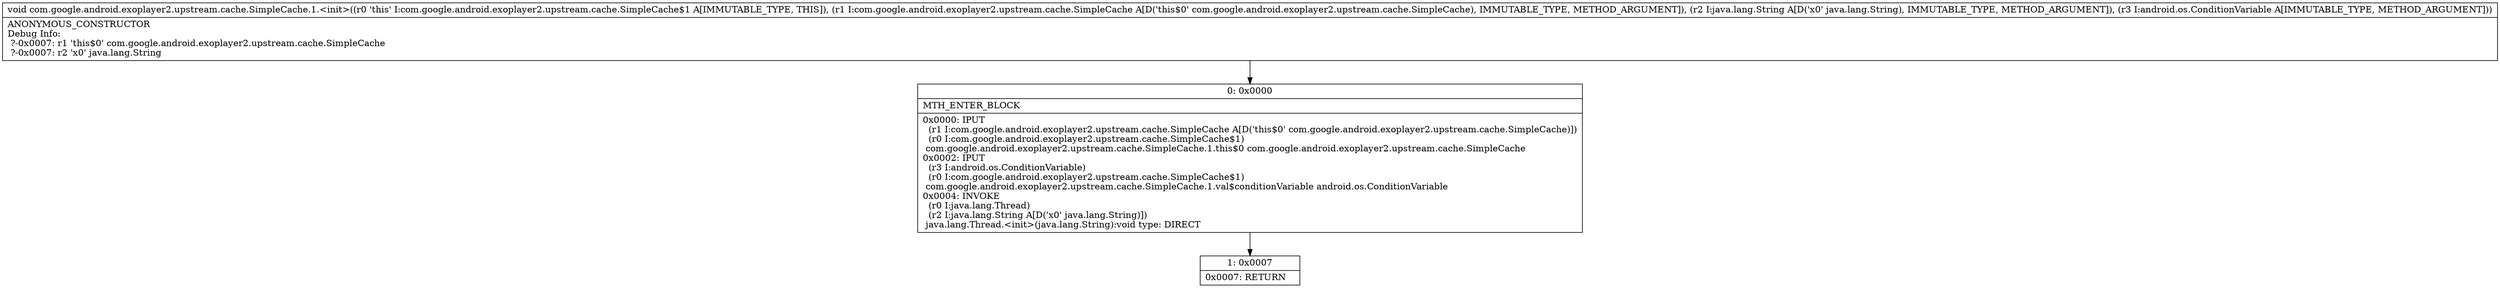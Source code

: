 digraph "CFG forcom.google.android.exoplayer2.upstream.cache.SimpleCache.1.\<init\>(Lcom\/google\/android\/exoplayer2\/upstream\/cache\/SimpleCache;Ljava\/lang\/String;Landroid\/os\/ConditionVariable;)V" {
Node_0 [shape=record,label="{0\:\ 0x0000|MTH_ENTER_BLOCK\l|0x0000: IPUT  \l  (r1 I:com.google.android.exoplayer2.upstream.cache.SimpleCache A[D('this$0' com.google.android.exoplayer2.upstream.cache.SimpleCache)])\l  (r0 I:com.google.android.exoplayer2.upstream.cache.SimpleCache$1)\l com.google.android.exoplayer2.upstream.cache.SimpleCache.1.this$0 com.google.android.exoplayer2.upstream.cache.SimpleCache \l0x0002: IPUT  \l  (r3 I:android.os.ConditionVariable)\l  (r0 I:com.google.android.exoplayer2.upstream.cache.SimpleCache$1)\l com.google.android.exoplayer2.upstream.cache.SimpleCache.1.val$conditionVariable android.os.ConditionVariable \l0x0004: INVOKE  \l  (r0 I:java.lang.Thread)\l  (r2 I:java.lang.String A[D('x0' java.lang.String)])\l java.lang.Thread.\<init\>(java.lang.String):void type: DIRECT \l}"];
Node_1 [shape=record,label="{1\:\ 0x0007|0x0007: RETURN   \l}"];
MethodNode[shape=record,label="{void com.google.android.exoplayer2.upstream.cache.SimpleCache.1.\<init\>((r0 'this' I:com.google.android.exoplayer2.upstream.cache.SimpleCache$1 A[IMMUTABLE_TYPE, THIS]), (r1 I:com.google.android.exoplayer2.upstream.cache.SimpleCache A[D('this$0' com.google.android.exoplayer2.upstream.cache.SimpleCache), IMMUTABLE_TYPE, METHOD_ARGUMENT]), (r2 I:java.lang.String A[D('x0' java.lang.String), IMMUTABLE_TYPE, METHOD_ARGUMENT]), (r3 I:android.os.ConditionVariable A[IMMUTABLE_TYPE, METHOD_ARGUMENT]))  | ANONYMOUS_CONSTRUCTOR\lDebug Info:\l  ?\-0x0007: r1 'this$0' com.google.android.exoplayer2.upstream.cache.SimpleCache\l  ?\-0x0007: r2 'x0' java.lang.String\l}"];
MethodNode -> Node_0;
Node_0 -> Node_1;
}

